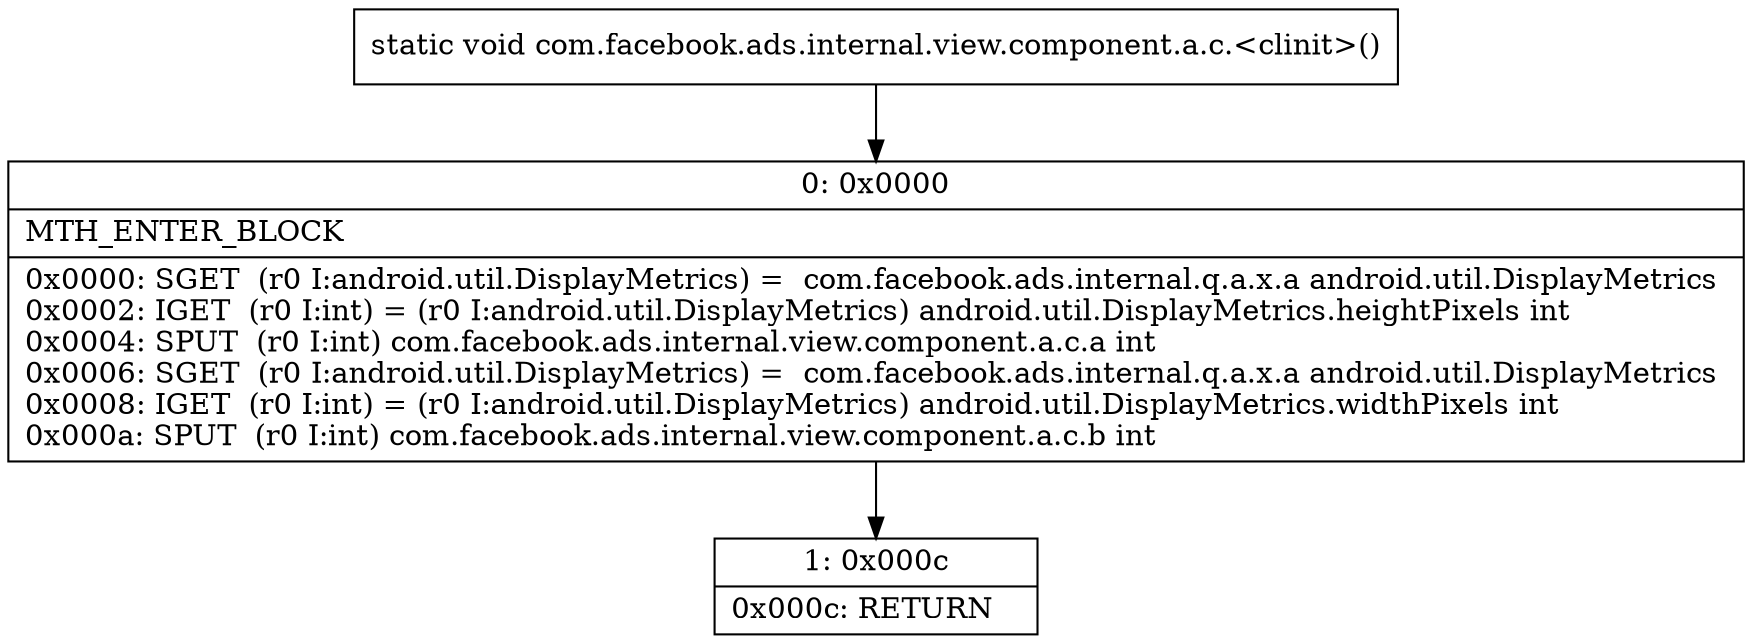 digraph "CFG forcom.facebook.ads.internal.view.component.a.c.\<clinit\>()V" {
Node_0 [shape=record,label="{0\:\ 0x0000|MTH_ENTER_BLOCK\l|0x0000: SGET  (r0 I:android.util.DisplayMetrics) =  com.facebook.ads.internal.q.a.x.a android.util.DisplayMetrics \l0x0002: IGET  (r0 I:int) = (r0 I:android.util.DisplayMetrics) android.util.DisplayMetrics.heightPixels int \l0x0004: SPUT  (r0 I:int) com.facebook.ads.internal.view.component.a.c.a int \l0x0006: SGET  (r0 I:android.util.DisplayMetrics) =  com.facebook.ads.internal.q.a.x.a android.util.DisplayMetrics \l0x0008: IGET  (r0 I:int) = (r0 I:android.util.DisplayMetrics) android.util.DisplayMetrics.widthPixels int \l0x000a: SPUT  (r0 I:int) com.facebook.ads.internal.view.component.a.c.b int \l}"];
Node_1 [shape=record,label="{1\:\ 0x000c|0x000c: RETURN   \l}"];
MethodNode[shape=record,label="{static void com.facebook.ads.internal.view.component.a.c.\<clinit\>() }"];
MethodNode -> Node_0;
Node_0 -> Node_1;
}

